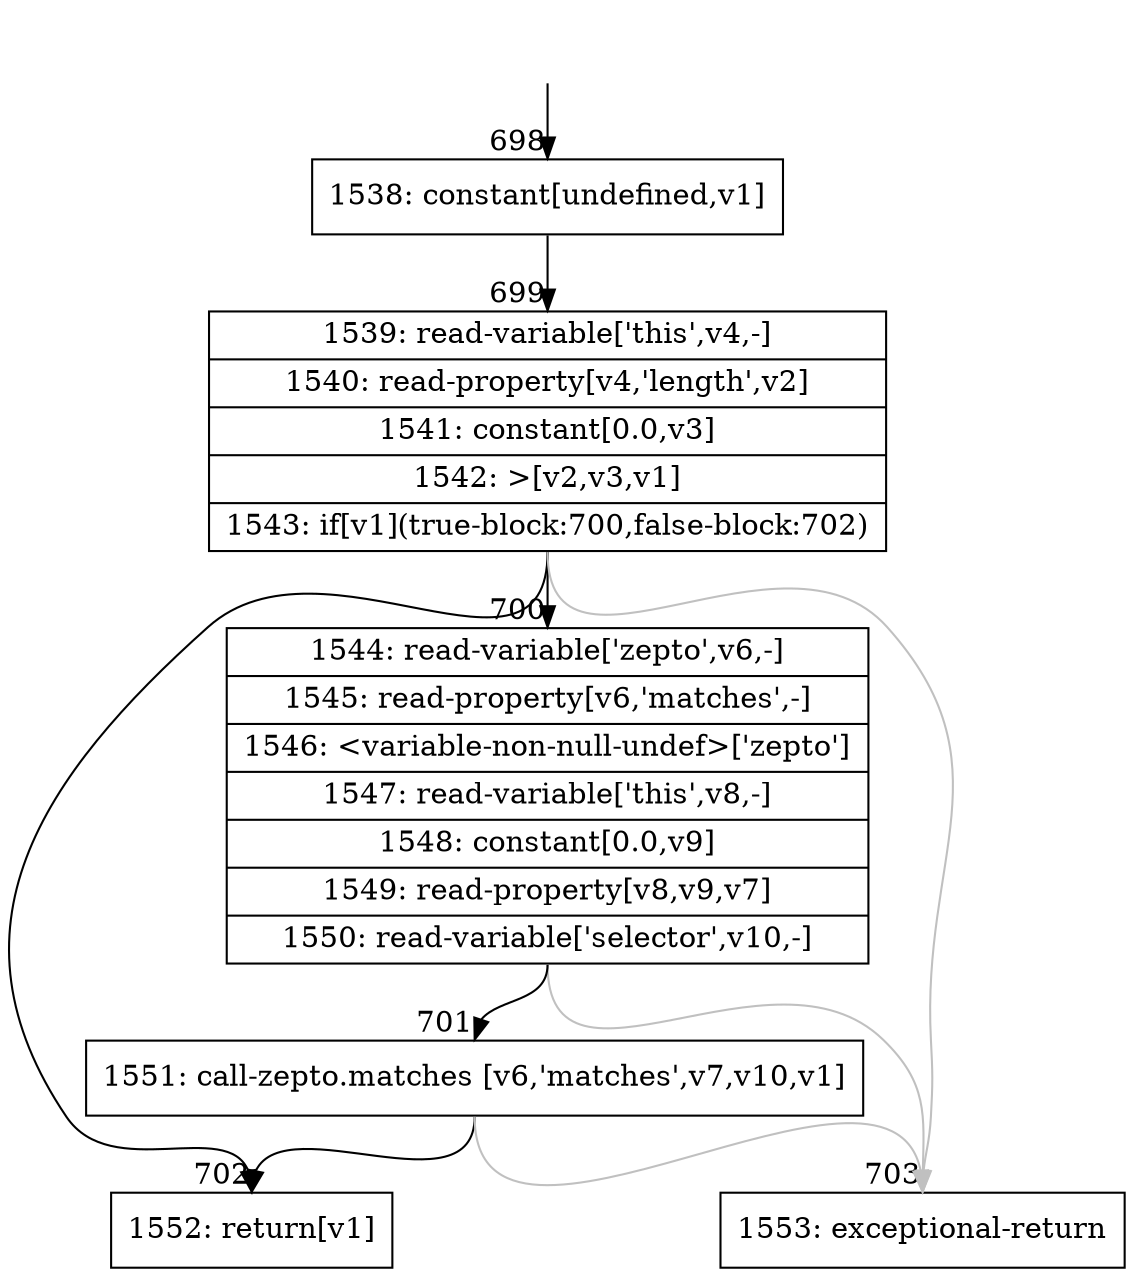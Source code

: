digraph {
rankdir="TD"
BB_entry64[shape=none,label=""];
BB_entry64 -> BB698 [tailport=s, headport=n, headlabel="    698"]
BB698 [shape=record label="{1538: constant[undefined,v1]}" ] 
BB698 -> BB699 [tailport=s, headport=n, headlabel="      699"]
BB699 [shape=record label="{1539: read-variable['this',v4,-]|1540: read-property[v4,'length',v2]|1541: constant[0.0,v3]|1542: \>[v2,v3,v1]|1543: if[v1](true-block:700,false-block:702)}" ] 
BB699 -> BB702 [tailport=s, headport=n, headlabel="      702"]
BB699 -> BB700 [tailport=s, headport=n, headlabel="      700"]
BB699 -> BB703 [tailport=s, headport=n, color=gray, headlabel="      703"]
BB700 [shape=record label="{1544: read-variable['zepto',v6,-]|1545: read-property[v6,'matches',-]|1546: \<variable-non-null-undef\>['zepto']|1547: read-variable['this',v8,-]|1548: constant[0.0,v9]|1549: read-property[v8,v9,v7]|1550: read-variable['selector',v10,-]}" ] 
BB700 -> BB701 [tailport=s, headport=n, headlabel="      701"]
BB700 -> BB703 [tailport=s, headport=n, color=gray]
BB701 [shape=record label="{1551: call-zepto.matches [v6,'matches',v7,v10,v1]}" ] 
BB701 -> BB702 [tailport=s, headport=n]
BB701 -> BB703 [tailport=s, headport=n, color=gray]
BB702 [shape=record label="{1552: return[v1]}" ] 
BB703 [shape=record label="{1553: exceptional-return}" ] 
//#$~ 441
}
